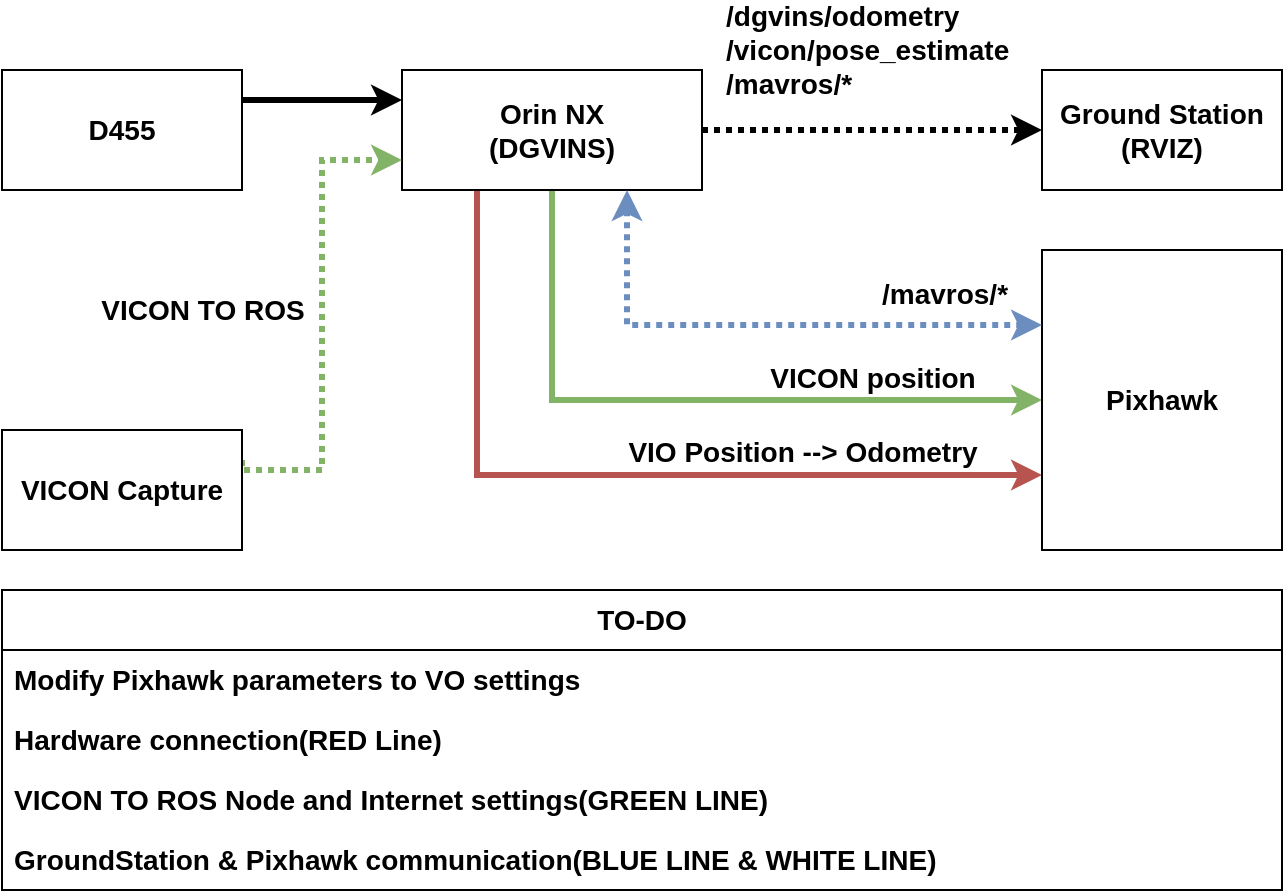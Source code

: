 <mxfile version="24.0.4" type="github">
  <diagram name="Page-1" id="mIupJR-Ys6AZV9ENaitS">
    <mxGraphModel dx="1432" dy="821" grid="1" gridSize="10" guides="1" tooltips="1" connect="1" arrows="1" fold="1" page="1" pageScale="1" pageWidth="850" pageHeight="1100" math="0" shadow="0">
      <root>
        <mxCell id="0" />
        <mxCell id="1" parent="0" />
        <mxCell id="r5NrgrY_V1BZZpztN0UX-6" value="" style="edgeStyle=orthogonalEdgeStyle;rounded=0;orthogonalLoop=1;jettySize=auto;html=1;fillColor=#f8cecc;strokeColor=#b85450;strokeWidth=3;fontSize=14;entryX=0;entryY=0.75;entryDx=0;entryDy=0;fontStyle=1;exitX=0.25;exitY=1;exitDx=0;exitDy=0;" edge="1" parent="1" source="r5NrgrY_V1BZZpztN0UX-1" target="r5NrgrY_V1BZZpztN0UX-5">
          <mxGeometry relative="1" as="geometry">
            <mxPoint x="310" y="230" as="sourcePoint" />
            <mxPoint x="425" y="320" as="targetPoint" />
          </mxGeometry>
        </mxCell>
        <mxCell id="r5NrgrY_V1BZZpztN0UX-7" value="VIO Position --&amp;gt; Odometry" style="edgeLabel;html=1;align=center;verticalAlign=middle;resizable=0;points=[];fontSize=14;fontStyle=1" vertex="1" connectable="0" parent="r5NrgrY_V1BZZpztN0UX-6">
          <mxGeometry relative="1" as="geometry">
            <mxPoint x="92" y="-12" as="offset" />
          </mxGeometry>
        </mxCell>
        <mxCell id="r5NrgrY_V1BZZpztN0UX-15" value="" style="edgeStyle=orthogonalEdgeStyle;rounded=0;orthogonalLoop=1;jettySize=auto;html=1;dashed=1;dashPattern=1 1;strokeWidth=3;fontSize=14;fontStyle=1" edge="1" parent="1" source="r5NrgrY_V1BZZpztN0UX-1" target="r5NrgrY_V1BZZpztN0UX-14">
          <mxGeometry relative="1" as="geometry" />
        </mxCell>
        <mxCell id="r5NrgrY_V1BZZpztN0UX-25" value="/dgvins/odometry&lt;div&gt;/vicon/pose_estimate&lt;/div&gt;&lt;div&gt;/mavros/*&lt;/div&gt;" style="edgeLabel;html=1;align=left;verticalAlign=middle;resizable=0;points=[];arcSize=12;fontSize=14;fontStyle=1" vertex="1" connectable="0" parent="r5NrgrY_V1BZZpztN0UX-15">
          <mxGeometry x="-0.17" y="-3" relative="1" as="geometry">
            <mxPoint x="-61" y="-43" as="offset" />
          </mxGeometry>
        </mxCell>
        <mxCell id="r5NrgrY_V1BZZpztN0UX-30" style="edgeStyle=orthogonalEdgeStyle;rounded=0;orthogonalLoop=1;jettySize=auto;html=1;exitX=0.5;exitY=1;exitDx=0;exitDy=0;entryX=0;entryY=0.5;entryDx=0;entryDy=0;strokeColor=#82b366;strokeWidth=3;" edge="1" parent="1" source="r5NrgrY_V1BZZpztN0UX-1" target="r5NrgrY_V1BZZpztN0UX-5">
          <mxGeometry relative="1" as="geometry">
            <Array as="points">
              <mxPoint x="355" y="325" />
            </Array>
          </mxGeometry>
        </mxCell>
        <mxCell id="r5NrgrY_V1BZZpztN0UX-33" value="&lt;font style=&quot;font-size: 14px;&quot;&gt;VICON position&lt;/font&gt;" style="edgeLabel;html=1;align=center;verticalAlign=middle;resizable=0;points=[];fontStyle=1" vertex="1" connectable="0" parent="r5NrgrY_V1BZZpztN0UX-30">
          <mxGeometry x="0.469" relative="1" as="geometry">
            <mxPoint x="8" y="-11" as="offset" />
          </mxGeometry>
        </mxCell>
        <mxCell id="r5NrgrY_V1BZZpztN0UX-1" value="Orin NX&lt;div style=&quot;font-size: 14px;&quot;&gt;(DGVINS)&lt;/div&gt;" style="rounded=0;whiteSpace=wrap;html=1;fontSize=14;fontStyle=1" vertex="1" parent="1">
          <mxGeometry x="280" y="160" width="150" height="60" as="geometry" />
        </mxCell>
        <mxCell id="r5NrgrY_V1BZZpztN0UX-4" value="" style="edgeStyle=orthogonalEdgeStyle;rounded=0;orthogonalLoop=1;jettySize=auto;html=1;strokeWidth=3;fontSize=14;fontStyle=1;entryX=0;entryY=0.25;entryDx=0;entryDy=0;" edge="1" parent="1" source="r5NrgrY_V1BZZpztN0UX-2" target="r5NrgrY_V1BZZpztN0UX-1">
          <mxGeometry relative="1" as="geometry">
            <Array as="points">
              <mxPoint x="230" y="175" />
              <mxPoint x="230" y="175" />
            </Array>
          </mxGeometry>
        </mxCell>
        <mxCell id="r5NrgrY_V1BZZpztN0UX-2" value="D455" style="rounded=0;whiteSpace=wrap;html=1;fontSize=14;fontStyle=1" vertex="1" parent="1">
          <mxGeometry x="80" y="160" width="120" height="60" as="geometry" />
        </mxCell>
        <mxCell id="r5NrgrY_V1BZZpztN0UX-5" value="Pixhawk" style="rounded=0;whiteSpace=wrap;html=1;fontSize=14;fontStyle=1" vertex="1" parent="1">
          <mxGeometry x="600" y="250" width="120" height="150" as="geometry" />
        </mxCell>
        <mxCell id="r5NrgrY_V1BZZpztN0UX-22" style="edgeStyle=orthogonalEdgeStyle;rounded=0;orthogonalLoop=1;jettySize=auto;html=1;entryX=0;entryY=0.75;entryDx=0;entryDy=0;fillColor=#d5e8d4;strokeColor=#82b366;dashed=1;strokeWidth=3;dashPattern=1 1;fontSize=14;fontStyle=1;exitX=1;exitY=0.25;exitDx=0;exitDy=0;" edge="1" parent="1" source="r5NrgrY_V1BZZpztN0UX-10" target="r5NrgrY_V1BZZpztN0UX-1">
          <mxGeometry relative="1" as="geometry">
            <Array as="points">
              <mxPoint x="200" y="360" />
              <mxPoint x="240" y="360" />
              <mxPoint x="240" y="205" />
            </Array>
          </mxGeometry>
        </mxCell>
        <mxCell id="r5NrgrY_V1BZZpztN0UX-23" value="VICON TO ROS" style="edgeLabel;html=1;align=center;verticalAlign=middle;resizable=0;points=[];fontSize=14;fontStyle=1" vertex="1" connectable="0" parent="r5NrgrY_V1BZZpztN0UX-22">
          <mxGeometry x="0.806" y="4" relative="1" as="geometry">
            <mxPoint x="-77" y="79" as="offset" />
          </mxGeometry>
        </mxCell>
        <mxCell id="r5NrgrY_V1BZZpztN0UX-10" value="VICON Capture" style="rounded=0;whiteSpace=wrap;html=1;fontSize=14;fontStyle=1" vertex="1" parent="1">
          <mxGeometry x="80" y="340" width="120" height="60" as="geometry" />
        </mxCell>
        <mxCell id="r5NrgrY_V1BZZpztN0UX-35" value="" style="edgeStyle=orthogonalEdgeStyle;rounded=0;orthogonalLoop=1;jettySize=auto;html=1;strokeWidth=3;dashed=1;dashPattern=1 1;startArrow=classic;startFill=1;fillColor=#dae8fc;strokeColor=#6c8ebf;entryX=0;entryY=0.25;entryDx=0;entryDy=0;exitX=0.75;exitY=1;exitDx=0;exitDy=0;" edge="1" parent="1" source="r5NrgrY_V1BZZpztN0UX-1" target="r5NrgrY_V1BZZpztN0UX-5">
          <mxGeometry relative="1" as="geometry">
            <mxPoint x="393" y="230" as="sourcePoint" />
            <Array as="points">
              <mxPoint x="393" y="288" />
            </Array>
          </mxGeometry>
        </mxCell>
        <mxCell id="r5NrgrY_V1BZZpztN0UX-36" value="/mavros/*" style="edgeLabel;html=1;align=center;verticalAlign=middle;resizable=0;points=[];fontSize=14;fontStyle=1" vertex="1" connectable="0" parent="r5NrgrY_V1BZZpztN0UX-35">
          <mxGeometry x="-0.038" y="-3" relative="1" as="geometry">
            <mxPoint x="93" y="-19" as="offset" />
          </mxGeometry>
        </mxCell>
        <mxCell id="r5NrgrY_V1BZZpztN0UX-14" value="Ground Station&lt;div style=&quot;font-size: 14px;&quot;&gt;(RVIZ)&lt;/div&gt;" style="rounded=0;whiteSpace=wrap;html=1;fontSize=14;fontStyle=1" vertex="1" parent="1">
          <mxGeometry x="600" y="160" width="120" height="60" as="geometry" />
        </mxCell>
        <mxCell id="r5NrgrY_V1BZZpztN0UX-16" value="TO-DO" style="swimlane;fontStyle=1;childLayout=stackLayout;horizontal=1;startSize=30;horizontalStack=0;resizeParent=1;resizeParentMax=0;resizeLast=0;collapsible=1;marginBottom=0;whiteSpace=wrap;html=1;fontSize=14;" vertex="1" parent="1">
          <mxGeometry x="80" y="420" width="640" height="150" as="geometry">
            <mxRectangle x="350" y="360" width="80" height="30" as="alternateBounds" />
          </mxGeometry>
        </mxCell>
        <mxCell id="r5NrgrY_V1BZZpztN0UX-17" value="Modify Pixhawk parameters to VO settings" style="text;strokeColor=none;fillColor=none;align=left;verticalAlign=middle;spacingLeft=4;spacingRight=4;overflow=hidden;points=[[0,0.5],[1,0.5]];portConstraint=eastwest;rotatable=0;whiteSpace=wrap;html=1;fontSize=14;fontStyle=1;labelBorderColor=none;labelBackgroundColor=none;fontColor=default;" vertex="1" parent="r5NrgrY_V1BZZpztN0UX-16">
          <mxGeometry y="30" width="640" height="30" as="geometry" />
        </mxCell>
        <mxCell id="r5NrgrY_V1BZZpztN0UX-18" value="Hardware connection(RED Line)" style="text;strokeColor=none;fillColor=none;align=left;verticalAlign=middle;spacingLeft=4;spacingRight=4;overflow=hidden;points=[[0,0.5],[1,0.5]];portConstraint=eastwest;rotatable=0;whiteSpace=wrap;html=1;fontSize=14;fontStyle=1" vertex="1" parent="r5NrgrY_V1BZZpztN0UX-16">
          <mxGeometry y="60" width="640" height="30" as="geometry" />
        </mxCell>
        <mxCell id="r5NrgrY_V1BZZpztN0UX-19" value="VICON TO ROS Node and Internet settings(GREEN LINE)" style="text;strokeColor=none;fillColor=none;align=left;verticalAlign=middle;spacingLeft=4;spacingRight=4;overflow=hidden;points=[[0,0.5],[1,0.5]];portConstraint=eastwest;rotatable=0;whiteSpace=wrap;html=1;fontSize=14;fontStyle=1" vertex="1" parent="r5NrgrY_V1BZZpztN0UX-16">
          <mxGeometry y="90" width="640" height="30" as="geometry" />
        </mxCell>
        <mxCell id="r5NrgrY_V1BZZpztN0UX-37" value="GroundStation &amp;amp; Pixhawk communication(BLUE LINE &amp;amp; WHITE LINE)" style="text;strokeColor=none;fillColor=none;align=left;verticalAlign=middle;spacingLeft=4;spacingRight=4;overflow=hidden;points=[[0,0.5],[1,0.5]];portConstraint=eastwest;rotatable=0;whiteSpace=wrap;html=1;fontSize=14;fontStyle=1" vertex="1" parent="r5NrgrY_V1BZZpztN0UX-16">
          <mxGeometry y="120" width="640" height="30" as="geometry" />
        </mxCell>
      </root>
    </mxGraphModel>
  </diagram>
</mxfile>
